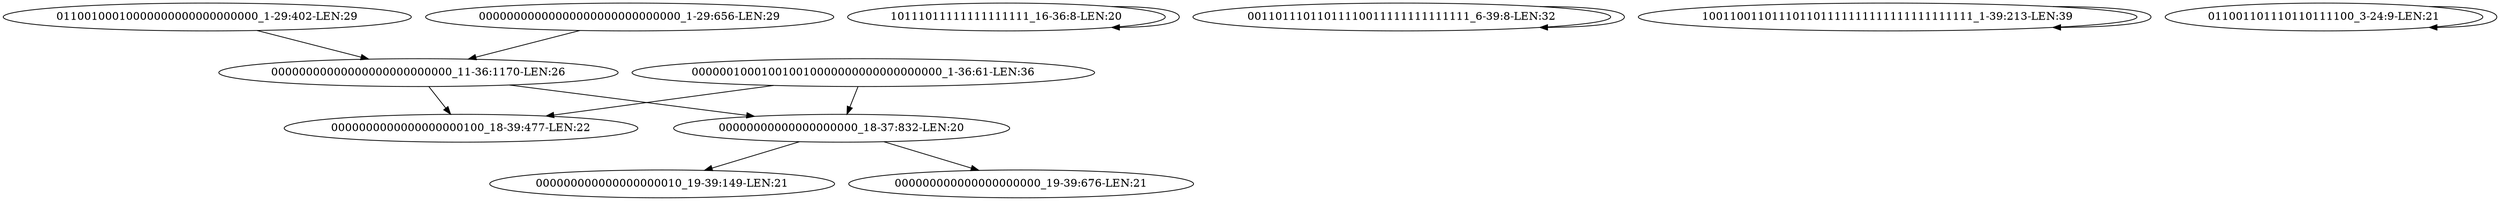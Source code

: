 digraph G {
    "01100100010000000000000000000_1-29:402-LEN:29" -> "00000000000000000000000000_11-36:1170-LEN:26";
    "00000000000000000000000000000_1-29:656-LEN:29" -> "00000000000000000000000000_11-36:1170-LEN:26";
    "10111011111111111111_16-36:8-LEN:20" -> "10111011111111111111_16-36:8-LEN:20";
    "00110111011011110011111111111111_6-39:8-LEN:32" -> "00110111011011110011111111111111_6-39:8-LEN:32";
    "100110011011101101111111111111111111111_1-39:213-LEN:39" -> "100110011011101101111111111111111111111_1-39:213-LEN:39";
    "011001101110110111100_3-24:9-LEN:21" -> "011001101110110111100_3-24:9-LEN:21";
    "00000000000000000000000000_11-36:1170-LEN:26" -> "0000000000000000000100_18-39:477-LEN:22";
    "00000000000000000000000000_11-36:1170-LEN:26" -> "00000000000000000000_18-37:832-LEN:20";
    "000000100010010010000000000000000000_1-36:61-LEN:36" -> "0000000000000000000100_18-39:477-LEN:22";
    "000000100010010010000000000000000000_1-36:61-LEN:36" -> "00000000000000000000_18-37:832-LEN:20";
    "00000000000000000000_18-37:832-LEN:20" -> "000000000000000000010_19-39:149-LEN:21";
    "00000000000000000000_18-37:832-LEN:20" -> "000000000000000000000_19-39:676-LEN:21";
}
